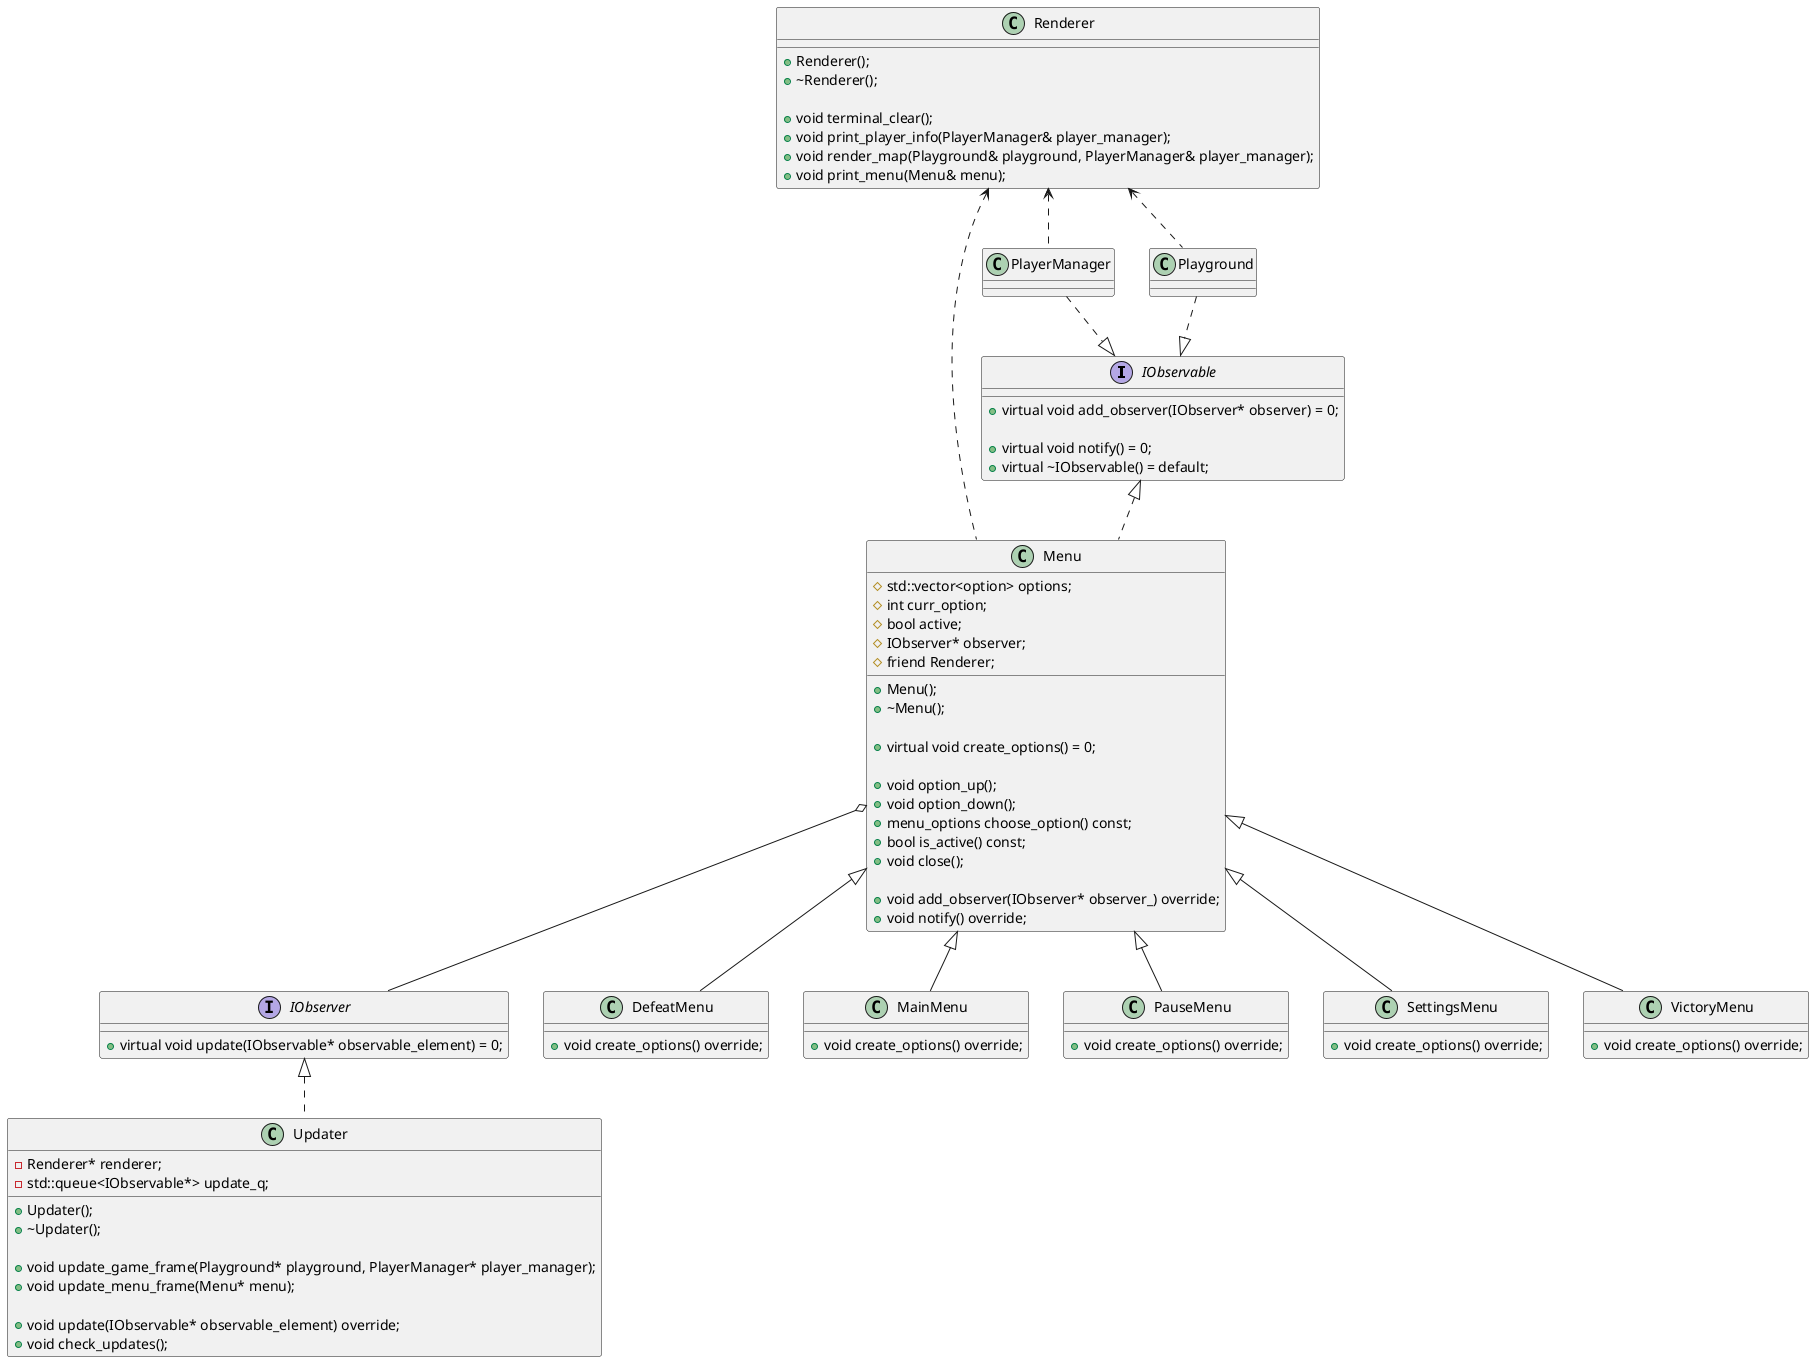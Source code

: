 @startuml
'https://plantuml.com/class-diagram

interface IObservable {
    +virtual void add_observer(IObserver* observer) = 0;

    +virtual void notify() = 0;
    +virtual ~IObservable() = default;
}

interface IObserver {
    +virtual void update(IObservable* observable_element) = 0;
}

class Menu{
    #std::vector<option> options;
    #int curr_option;
    #bool active;
    #IObserver* observer;
    #friend Renderer;
    +Menu();
    +~Menu();

    +virtual void create_options() = 0;

    +void option_up();
    +void option_down();
    +menu_options choose_option() const;
    +bool is_active() const;
    +void close();

    +void add_observer(IObserver* observer_) override;
    +void notify() override;
}

class DefeatMenu{
    +void create_options() override;
}

class MainMenu{
    +void create_options() override;
}

class PauseMenu{
    +void create_options() override;
}

class SettingsMenu{
    + void create_options() override;
}

class VictoryMenu{
    + void create_options() override;
}

class Updater{
    -Renderer* renderer;
    -std::queue<IObservable*> update_q;

    +Updater();
    +~Updater();

    +void update_game_frame(Playground* playground, PlayerManager* player_manager);
    +void update_menu_frame(Menu* menu);

    +void update(IObservable* observable_element) override;
    +void check_updates();
}

class PlayerManager{
}


class Playground{
}

top to bottom direction


IObserver <|.. Updater
Menu o-- IObserver
IObservable <|.. Menu
Menu <|-- PauseMenu
Menu <|-- MainMenu
Menu <|-- DefeatMenu
Menu <|-- SettingsMenu
Menu <|-- VictoryMenu
PlayerManager ..|> IObservable
Playground ..|> IObservable

class Renderer {
    +Renderer();
    +~Renderer();

    +void terminal_clear();
    +void print_player_info(PlayerManager& player_manager);
    +void render_map(Playground& playground, PlayerManager& player_manager);
    +void print_menu(Menu& menu);
}

Renderer <.. Menu
Renderer <.. PlayerManager
Renderer <.. Playground


@enduml